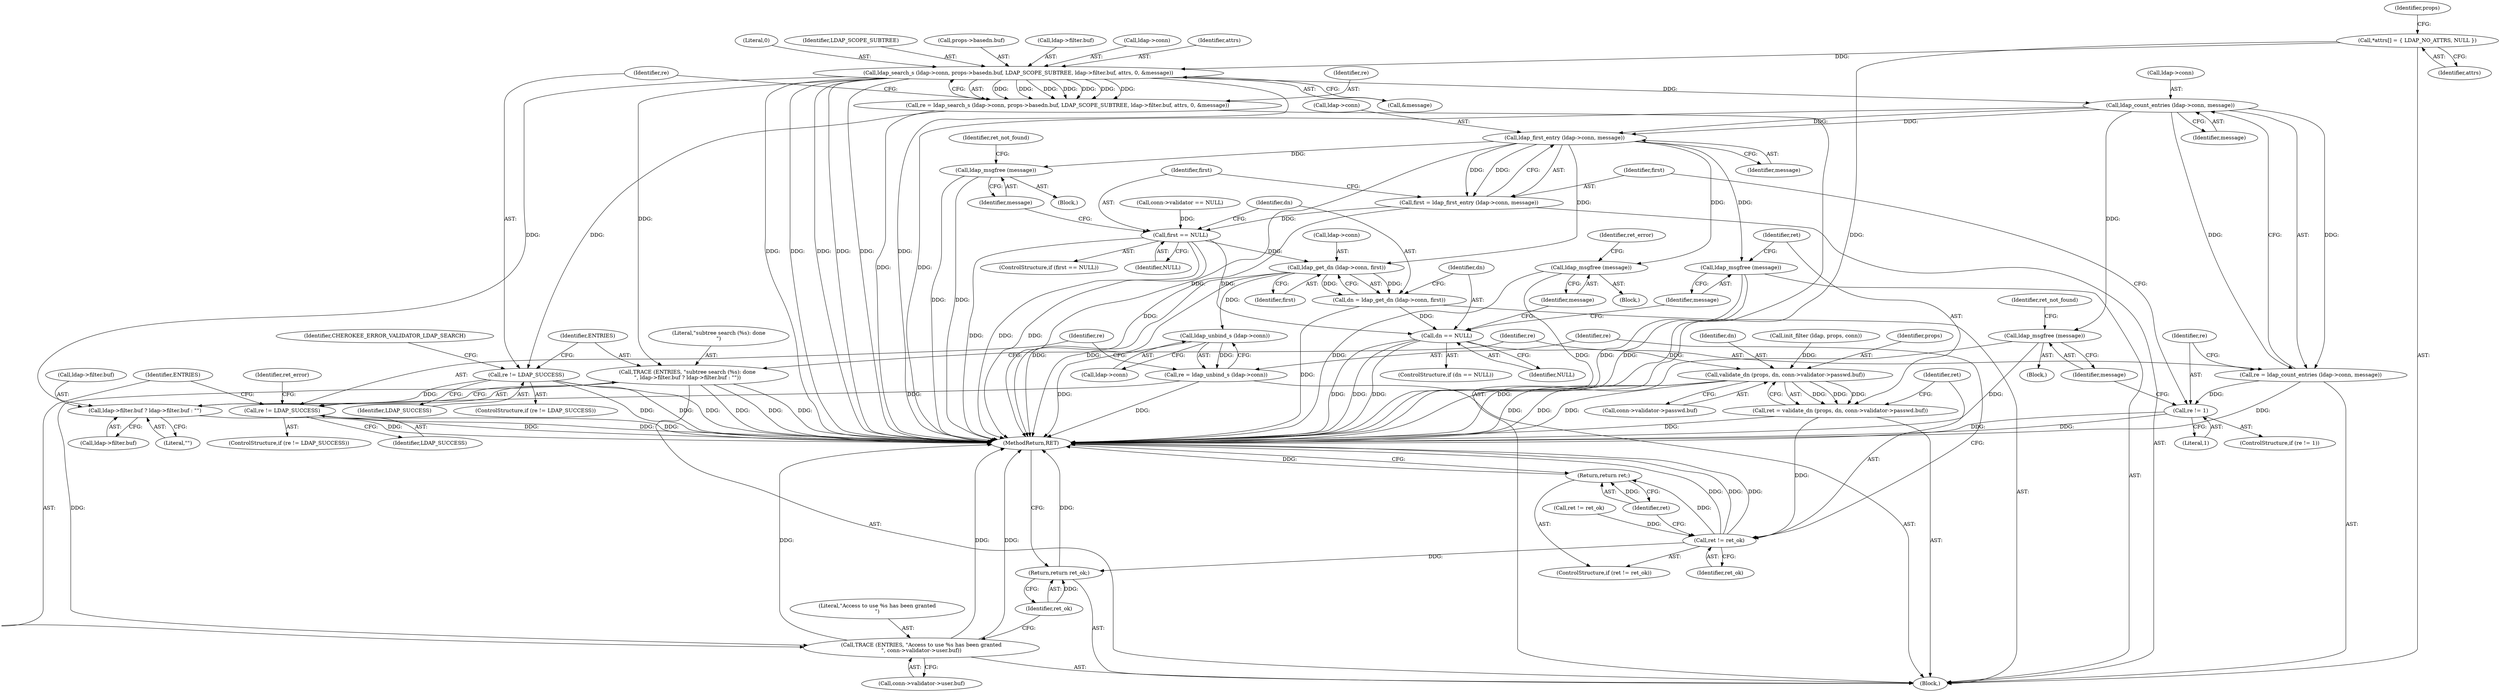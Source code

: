 digraph "0_webserver_fbda667221c51f0aa476a02366e0cf66cb012f88@API" {
"1000188" [label="(Call,ldap_search_s (ldap->conn, props->basedn.buf, LDAP_SCOPE_SUBTREE, ldap->filter.buf, attrs, 0, &message))"];
"1000120" [label="(Call,*attrs[] = { LDAP_NO_ATTRS, NULL })"];
"1000186" [label="(Call,re = ldap_search_s (ldap->conn, props->basedn.buf, LDAP_SCOPE_SUBTREE, ldap->filter.buf, attrs, 0, &message))"];
"1000208" [label="(Call,re != LDAP_SUCCESS)"];
"1000318" [label="(Call,re != LDAP_SUCCESS)"];
"1000228" [label="(Call,TRACE (ENTRIES, \"subtree search (%s): done\n\", ldap->filter.buf ? ldap->filter.buf : \"\"))"];
"1000323" [label="(Call,TRACE (ENTRIES, \"Access to use %s has been granted\n\", conn->validator->user.buf))"];
"1000231" [label="(Call,ldap->filter.buf ? ldap->filter.buf : \"\")"];
"1000245" [label="(Call,ldap_count_entries (ldap->conn, message))"];
"1000243" [label="(Call,re = ldap_count_entries (ldap->conn, message))"];
"1000251" [label="(Call,re != 1)"];
"1000255" [label="(Call,ldap_msgfree (message))"];
"1000261" [label="(Call,ldap_first_entry (ldap->conn, message))"];
"1000259" [label="(Call,first = ldap_first_entry (ldap->conn, message))"];
"1000267" [label="(Call,first == NULL)"];
"1000277" [label="(Call,ldap_get_dn (ldap->conn, first))"];
"1000275" [label="(Call,dn = ldap_get_dn (ldap->conn, first))"];
"1000283" [label="(Call,dn == NULL)"];
"1000295" [label="(Call,validate_dn (props, dn, conn->validator->passwd.buf))"];
"1000293" [label="(Call,ret = validate_dn (props, dn, conn->validator->passwd.buf))"];
"1000306" [label="(Call,ret != ret_ok)"];
"1000309" [label="(Return,return ret;)"];
"1000333" [label="(Return,return ret_ok;)"];
"1000313" [label="(Call,ldap_unbind_s (ldap->conn))"];
"1000311" [label="(Call,re = ldap_unbind_s (ldap->conn))"];
"1000271" [label="(Call,ldap_msgfree (message))"];
"1000287" [label="(Call,ldap_msgfree (message))"];
"1000291" [label="(Call,ldap_msgfree (message))"];
"1000334" [label="(Identifier,ret_ok)"];
"1000244" [label="(Identifier,re)"];
"1000246" [label="(Call,ldap->conn)"];
"1000249" [label="(Identifier,message)"];
"1000281" [label="(Identifier,first)"];
"1000228" [label="(Call,TRACE (ENTRIES, \"subtree search (%s): done\n\", ldap->filter.buf ? ldap->filter.buf : \"\"))"];
"1000296" [label="(Identifier,props)"];
"1000272" [label="(Identifier,message)"];
"1000282" [label="(ControlStructure,if (dn == NULL))"];
"1000314" [label="(Call,ldap->conn)"];
"1000251" [label="(Call,re != 1)"];
"1000267" [label="(Call,first == NULL)"];
"1000266" [label="(ControlStructure,if (first == NULL))"];
"1000258" [label="(Identifier,ret_not_found)"];
"1000317" [label="(ControlStructure,if (re != LDAP_SUCCESS))"];
"1000192" [label="(Call,props->basedn.buf)"];
"1000112" [label="(Block,)"];
"1000198" [label="(Call,ldap->filter.buf)"];
"1000297" [label="(Identifier,dn)"];
"1000276" [label="(Identifier,dn)"];
"1000189" [label="(Call,ldap->conn)"];
"1000318" [label="(Call,re != LDAP_SUCCESS)"];
"1000277" [label="(Call,ldap_get_dn (ldap->conn, first))"];
"1000335" [label="(MethodReturn,RET)"];
"1000121" [label="(Identifier,attrs)"];
"1000181" [label="(Call,ret != ret_ok)"];
"1000213" [label="(Identifier,CHEROKEE_ERROR_VALIDATOR_LDAP_SEARCH)"];
"1000210" [label="(Identifier,LDAP_SUCCESS)"];
"1000320" [label="(Identifier,LDAP_SUCCESS)"];
"1000259" [label="(Call,first = ldap_first_entry (ldap->conn, message))"];
"1000242" [label="(Literal,\"\")"];
"1000265" [label="(Identifier,message)"];
"1000261" [label="(Call,ldap_first_entry (ldap->conn, message))"];
"1000203" [label="(Identifier,attrs)"];
"1000325" [label="(Literal,\"Access to use %s has been granted\n\")"];
"1000312" [label="(Identifier,re)"];
"1000129" [label="(Call,conn->validator == NULL)"];
"1000284" [label="(Identifier,dn)"];
"1000176" [label="(Call,init_filter (ldap, props, conn))"];
"1000232" [label="(Call,ldap->filter.buf)"];
"1000209" [label="(Identifier,re)"];
"1000275" [label="(Call,dn = ldap_get_dn (ldap->conn, first))"];
"1000260" [label="(Identifier,first)"];
"1000229" [label="(Identifier,ENTRIES)"];
"1000252" [label="(Identifier,re)"];
"1000274" [label="(Identifier,ret_not_found)"];
"1000298" [label="(Call,conn->validator->passwd.buf)"];
"1000305" [label="(ControlStructure,if (ret != ret_ok))"];
"1000207" [label="(ControlStructure,if (re != LDAP_SUCCESS))"];
"1000324" [label="(Identifier,ENTRIES)"];
"1000204" [label="(Literal,0)"];
"1000285" [label="(Identifier,NULL)"];
"1000295" [label="(Call,validate_dn (props, dn, conn->validator->passwd.buf))"];
"1000269" [label="(Identifier,NULL)"];
"1000255" [label="(Call,ldap_msgfree (message))"];
"1000256" [label="(Identifier,message)"];
"1000188" [label="(Call,ldap_search_s (ldap->conn, props->basedn.buf, LDAP_SCOPE_SUBTREE, ldap->filter.buf, attrs, 0, &message))"];
"1000250" [label="(ControlStructure,if (re != 1))"];
"1000262" [label="(Call,ldap->conn)"];
"1000283" [label="(Call,dn == NULL)"];
"1000237" [label="(Call,ldap->filter.buf)"];
"1000268" [label="(Identifier,first)"];
"1000323" [label="(Call,TRACE (ENTRIES, \"Access to use %s has been granted\n\", conn->validator->user.buf))"];
"1000253" [label="(Literal,1)"];
"1000270" [label="(Block,)"];
"1000308" [label="(Identifier,ret_ok)"];
"1000254" [label="(Block,)"];
"1000311" [label="(Call,re = ldap_unbind_s (ldap->conn))"];
"1000310" [label="(Identifier,ret)"];
"1000309" [label="(Return,return ret;)"];
"1000197" [label="(Identifier,LDAP_SCOPE_SUBTREE)"];
"1000287" [label="(Call,ldap_msgfree (message))"];
"1000187" [label="(Identifier,re)"];
"1000326" [label="(Call,conn->validator->user.buf)"];
"1000333" [label="(Return,return ret_ok;)"];
"1000231" [label="(Call,ldap->filter.buf ? ldap->filter.buf : \"\")"];
"1000307" [label="(Identifier,ret)"];
"1000286" [label="(Block,)"];
"1000243" [label="(Call,re = ldap_count_entries (ldap->conn, message))"];
"1000291" [label="(Call,ldap_msgfree (message))"];
"1000124" [label="(Identifier,props)"];
"1000294" [label="(Identifier,ret)"];
"1000186" [label="(Call,re = ldap_search_s (ldap->conn, props->basedn.buf, LDAP_SCOPE_SUBTREE, ldap->filter.buf, attrs, 0, &message))"];
"1000319" [label="(Identifier,re)"];
"1000290" [label="(Identifier,ret_error)"];
"1000230" [label="(Literal,\"subtree search (%s): done\n\")"];
"1000313" [label="(Call,ldap_unbind_s (ldap->conn))"];
"1000271" [label="(Call,ldap_msgfree (message))"];
"1000292" [label="(Identifier,message)"];
"1000306" [label="(Call,ret != ret_ok)"];
"1000120" [label="(Call,*attrs[] = { LDAP_NO_ATTRS, NULL })"];
"1000288" [label="(Identifier,message)"];
"1000322" [label="(Identifier,ret_error)"];
"1000278" [label="(Call,ldap->conn)"];
"1000245" [label="(Call,ldap_count_entries (ldap->conn, message))"];
"1000208" [label="(Call,re != LDAP_SUCCESS)"];
"1000205" [label="(Call,&message)"];
"1000293" [label="(Call,ret = validate_dn (props, dn, conn->validator->passwd.buf))"];
"1000188" -> "1000186"  [label="AST: "];
"1000188" -> "1000205"  [label="CFG: "];
"1000189" -> "1000188"  [label="AST: "];
"1000192" -> "1000188"  [label="AST: "];
"1000197" -> "1000188"  [label="AST: "];
"1000198" -> "1000188"  [label="AST: "];
"1000203" -> "1000188"  [label="AST: "];
"1000204" -> "1000188"  [label="AST: "];
"1000205" -> "1000188"  [label="AST: "];
"1000186" -> "1000188"  [label="CFG: "];
"1000188" -> "1000335"  [label="DDG: "];
"1000188" -> "1000335"  [label="DDG: "];
"1000188" -> "1000335"  [label="DDG: "];
"1000188" -> "1000335"  [label="DDG: "];
"1000188" -> "1000335"  [label="DDG: "];
"1000188" -> "1000335"  [label="DDG: "];
"1000188" -> "1000186"  [label="DDG: "];
"1000188" -> "1000186"  [label="DDG: "];
"1000188" -> "1000186"  [label="DDG: "];
"1000188" -> "1000186"  [label="DDG: "];
"1000188" -> "1000186"  [label="DDG: "];
"1000188" -> "1000186"  [label="DDG: "];
"1000188" -> "1000186"  [label="DDG: "];
"1000120" -> "1000188"  [label="DDG: "];
"1000188" -> "1000228"  [label="DDG: "];
"1000188" -> "1000231"  [label="DDG: "];
"1000188" -> "1000245"  [label="DDG: "];
"1000120" -> "1000112"  [label="AST: "];
"1000120" -> "1000121"  [label="CFG: "];
"1000121" -> "1000120"  [label="AST: "];
"1000124" -> "1000120"  [label="CFG: "];
"1000120" -> "1000335"  [label="DDG: "];
"1000186" -> "1000112"  [label="AST: "];
"1000187" -> "1000186"  [label="AST: "];
"1000209" -> "1000186"  [label="CFG: "];
"1000186" -> "1000335"  [label="DDG: "];
"1000186" -> "1000208"  [label="DDG: "];
"1000208" -> "1000207"  [label="AST: "];
"1000208" -> "1000210"  [label="CFG: "];
"1000209" -> "1000208"  [label="AST: "];
"1000210" -> "1000208"  [label="AST: "];
"1000213" -> "1000208"  [label="CFG: "];
"1000229" -> "1000208"  [label="CFG: "];
"1000208" -> "1000335"  [label="DDG: "];
"1000208" -> "1000335"  [label="DDG: "];
"1000208" -> "1000335"  [label="DDG: "];
"1000208" -> "1000318"  [label="DDG: "];
"1000318" -> "1000317"  [label="AST: "];
"1000318" -> "1000320"  [label="CFG: "];
"1000319" -> "1000318"  [label="AST: "];
"1000320" -> "1000318"  [label="AST: "];
"1000322" -> "1000318"  [label="CFG: "];
"1000324" -> "1000318"  [label="CFG: "];
"1000318" -> "1000335"  [label="DDG: "];
"1000318" -> "1000335"  [label="DDG: "];
"1000318" -> "1000335"  [label="DDG: "];
"1000311" -> "1000318"  [label="DDG: "];
"1000228" -> "1000112"  [label="AST: "];
"1000228" -> "1000231"  [label="CFG: "];
"1000229" -> "1000228"  [label="AST: "];
"1000230" -> "1000228"  [label="AST: "];
"1000231" -> "1000228"  [label="AST: "];
"1000244" -> "1000228"  [label="CFG: "];
"1000228" -> "1000335"  [label="DDG: "];
"1000228" -> "1000335"  [label="DDG: "];
"1000228" -> "1000335"  [label="DDG: "];
"1000228" -> "1000323"  [label="DDG: "];
"1000323" -> "1000112"  [label="AST: "];
"1000323" -> "1000326"  [label="CFG: "];
"1000324" -> "1000323"  [label="AST: "];
"1000325" -> "1000323"  [label="AST: "];
"1000326" -> "1000323"  [label="AST: "];
"1000334" -> "1000323"  [label="CFG: "];
"1000323" -> "1000335"  [label="DDG: "];
"1000323" -> "1000335"  [label="DDG: "];
"1000323" -> "1000335"  [label="DDG: "];
"1000231" -> "1000237"  [label="CFG: "];
"1000231" -> "1000242"  [label="CFG: "];
"1000232" -> "1000231"  [label="AST: "];
"1000237" -> "1000231"  [label="AST: "];
"1000242" -> "1000231"  [label="AST: "];
"1000231" -> "1000335"  [label="DDG: "];
"1000245" -> "1000243"  [label="AST: "];
"1000245" -> "1000249"  [label="CFG: "];
"1000246" -> "1000245"  [label="AST: "];
"1000249" -> "1000245"  [label="AST: "];
"1000243" -> "1000245"  [label="CFG: "];
"1000245" -> "1000335"  [label="DDG: "];
"1000245" -> "1000243"  [label="DDG: "];
"1000245" -> "1000243"  [label="DDG: "];
"1000245" -> "1000255"  [label="DDG: "];
"1000245" -> "1000261"  [label="DDG: "];
"1000245" -> "1000261"  [label="DDG: "];
"1000243" -> "1000112"  [label="AST: "];
"1000244" -> "1000243"  [label="AST: "];
"1000252" -> "1000243"  [label="CFG: "];
"1000243" -> "1000335"  [label="DDG: "];
"1000243" -> "1000251"  [label="DDG: "];
"1000251" -> "1000250"  [label="AST: "];
"1000251" -> "1000253"  [label="CFG: "];
"1000252" -> "1000251"  [label="AST: "];
"1000253" -> "1000251"  [label="AST: "];
"1000256" -> "1000251"  [label="CFG: "];
"1000260" -> "1000251"  [label="CFG: "];
"1000251" -> "1000335"  [label="DDG: "];
"1000251" -> "1000335"  [label="DDG: "];
"1000255" -> "1000254"  [label="AST: "];
"1000255" -> "1000256"  [label="CFG: "];
"1000256" -> "1000255"  [label="AST: "];
"1000258" -> "1000255"  [label="CFG: "];
"1000255" -> "1000335"  [label="DDG: "];
"1000255" -> "1000335"  [label="DDG: "];
"1000261" -> "1000259"  [label="AST: "];
"1000261" -> "1000265"  [label="CFG: "];
"1000262" -> "1000261"  [label="AST: "];
"1000265" -> "1000261"  [label="AST: "];
"1000259" -> "1000261"  [label="CFG: "];
"1000261" -> "1000335"  [label="DDG: "];
"1000261" -> "1000259"  [label="DDG: "];
"1000261" -> "1000259"  [label="DDG: "];
"1000261" -> "1000271"  [label="DDG: "];
"1000261" -> "1000277"  [label="DDG: "];
"1000261" -> "1000287"  [label="DDG: "];
"1000261" -> "1000291"  [label="DDG: "];
"1000259" -> "1000112"  [label="AST: "];
"1000260" -> "1000259"  [label="AST: "];
"1000268" -> "1000259"  [label="CFG: "];
"1000259" -> "1000335"  [label="DDG: "];
"1000259" -> "1000267"  [label="DDG: "];
"1000267" -> "1000266"  [label="AST: "];
"1000267" -> "1000269"  [label="CFG: "];
"1000268" -> "1000267"  [label="AST: "];
"1000269" -> "1000267"  [label="AST: "];
"1000272" -> "1000267"  [label="CFG: "];
"1000276" -> "1000267"  [label="CFG: "];
"1000267" -> "1000335"  [label="DDG: "];
"1000267" -> "1000335"  [label="DDG: "];
"1000267" -> "1000335"  [label="DDG: "];
"1000129" -> "1000267"  [label="DDG: "];
"1000267" -> "1000277"  [label="DDG: "];
"1000267" -> "1000283"  [label="DDG: "];
"1000277" -> "1000275"  [label="AST: "];
"1000277" -> "1000281"  [label="CFG: "];
"1000278" -> "1000277"  [label="AST: "];
"1000281" -> "1000277"  [label="AST: "];
"1000275" -> "1000277"  [label="CFG: "];
"1000277" -> "1000335"  [label="DDG: "];
"1000277" -> "1000335"  [label="DDG: "];
"1000277" -> "1000275"  [label="DDG: "];
"1000277" -> "1000275"  [label="DDG: "];
"1000277" -> "1000313"  [label="DDG: "];
"1000275" -> "1000112"  [label="AST: "];
"1000276" -> "1000275"  [label="AST: "];
"1000284" -> "1000275"  [label="CFG: "];
"1000275" -> "1000335"  [label="DDG: "];
"1000275" -> "1000283"  [label="DDG: "];
"1000283" -> "1000282"  [label="AST: "];
"1000283" -> "1000285"  [label="CFG: "];
"1000284" -> "1000283"  [label="AST: "];
"1000285" -> "1000283"  [label="AST: "];
"1000288" -> "1000283"  [label="CFG: "];
"1000292" -> "1000283"  [label="CFG: "];
"1000283" -> "1000335"  [label="DDG: "];
"1000283" -> "1000335"  [label="DDG: "];
"1000283" -> "1000335"  [label="DDG: "];
"1000283" -> "1000295"  [label="DDG: "];
"1000295" -> "1000293"  [label="AST: "];
"1000295" -> "1000298"  [label="CFG: "];
"1000296" -> "1000295"  [label="AST: "];
"1000297" -> "1000295"  [label="AST: "];
"1000298" -> "1000295"  [label="AST: "];
"1000293" -> "1000295"  [label="CFG: "];
"1000295" -> "1000335"  [label="DDG: "];
"1000295" -> "1000335"  [label="DDG: "];
"1000295" -> "1000335"  [label="DDG: "];
"1000295" -> "1000293"  [label="DDG: "];
"1000295" -> "1000293"  [label="DDG: "];
"1000295" -> "1000293"  [label="DDG: "];
"1000176" -> "1000295"  [label="DDG: "];
"1000293" -> "1000112"  [label="AST: "];
"1000294" -> "1000293"  [label="AST: "];
"1000307" -> "1000293"  [label="CFG: "];
"1000293" -> "1000335"  [label="DDG: "];
"1000293" -> "1000306"  [label="DDG: "];
"1000306" -> "1000305"  [label="AST: "];
"1000306" -> "1000308"  [label="CFG: "];
"1000307" -> "1000306"  [label="AST: "];
"1000308" -> "1000306"  [label="AST: "];
"1000310" -> "1000306"  [label="CFG: "];
"1000312" -> "1000306"  [label="CFG: "];
"1000306" -> "1000335"  [label="DDG: "];
"1000306" -> "1000335"  [label="DDG: "];
"1000306" -> "1000335"  [label="DDG: "];
"1000181" -> "1000306"  [label="DDG: "];
"1000306" -> "1000309"  [label="DDG: "];
"1000306" -> "1000333"  [label="DDG: "];
"1000309" -> "1000305"  [label="AST: "];
"1000309" -> "1000310"  [label="CFG: "];
"1000310" -> "1000309"  [label="AST: "];
"1000335" -> "1000309"  [label="CFG: "];
"1000309" -> "1000335"  [label="DDG: "];
"1000310" -> "1000309"  [label="DDG: "];
"1000333" -> "1000112"  [label="AST: "];
"1000333" -> "1000334"  [label="CFG: "];
"1000334" -> "1000333"  [label="AST: "];
"1000335" -> "1000333"  [label="CFG: "];
"1000333" -> "1000335"  [label="DDG: "];
"1000334" -> "1000333"  [label="DDG: "];
"1000313" -> "1000311"  [label="AST: "];
"1000313" -> "1000314"  [label="CFG: "];
"1000314" -> "1000313"  [label="AST: "];
"1000311" -> "1000313"  [label="CFG: "];
"1000313" -> "1000335"  [label="DDG: "];
"1000313" -> "1000311"  [label="DDG: "];
"1000311" -> "1000112"  [label="AST: "];
"1000312" -> "1000311"  [label="AST: "];
"1000319" -> "1000311"  [label="CFG: "];
"1000311" -> "1000335"  [label="DDG: "];
"1000271" -> "1000270"  [label="AST: "];
"1000271" -> "1000272"  [label="CFG: "];
"1000272" -> "1000271"  [label="AST: "];
"1000274" -> "1000271"  [label="CFG: "];
"1000271" -> "1000335"  [label="DDG: "];
"1000271" -> "1000335"  [label="DDG: "];
"1000287" -> "1000286"  [label="AST: "];
"1000287" -> "1000288"  [label="CFG: "];
"1000288" -> "1000287"  [label="AST: "];
"1000290" -> "1000287"  [label="CFG: "];
"1000287" -> "1000335"  [label="DDG: "];
"1000287" -> "1000335"  [label="DDG: "];
"1000291" -> "1000112"  [label="AST: "];
"1000291" -> "1000292"  [label="CFG: "];
"1000292" -> "1000291"  [label="AST: "];
"1000294" -> "1000291"  [label="CFG: "];
"1000291" -> "1000335"  [label="DDG: "];
"1000291" -> "1000335"  [label="DDG: "];
}
